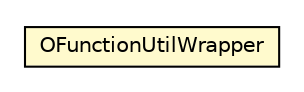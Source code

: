#!/usr/local/bin/dot
#
# Class diagram 
# Generated by UMLGraph version R5_6-24-gf6e263 (http://www.umlgraph.org/)
#

digraph G {
	edge [fontname="Helvetica",fontsize=10,labelfontname="Helvetica",labelfontsize=10];
	node [fontname="Helvetica",fontsize=10,shape=plaintext];
	nodesep=0.25;
	ranksep=0.5;
	// com.orientechnologies.orient.core.metadata.function.OFunctionUtilWrapper
	c3448050 [label=<<table title="com.orientechnologies.orient.core.metadata.function.OFunctionUtilWrapper" border="0" cellborder="1" cellspacing="0" cellpadding="2" port="p" bgcolor="lemonChiffon" href="./OFunctionUtilWrapper.html">
		<tr><td><table border="0" cellspacing="0" cellpadding="1">
<tr><td align="center" balign="center"> OFunctionUtilWrapper </td></tr>
		</table></td></tr>
		</table>>, URL="./OFunctionUtilWrapper.html", fontname="Helvetica", fontcolor="black", fontsize=10.0];
}

